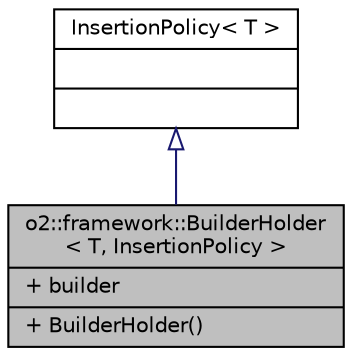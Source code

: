 digraph "o2::framework::BuilderHolder&lt; T, InsertionPolicy &gt;"
{
 // INTERACTIVE_SVG=YES
  bgcolor="transparent";
  edge [fontname="Helvetica",fontsize="10",labelfontname="Helvetica",labelfontsize="10"];
  node [fontname="Helvetica",fontsize="10",shape=record];
  Node0 [label="{o2::framework::BuilderHolder\l\< T, InsertionPolicy \>\n|+ builder\l|+ BuilderHolder()\l}",height=0.2,width=0.4,color="black", fillcolor="grey75", style="filled", fontcolor="black"];
  Node1 -> Node0 [dir="back",color="midnightblue",fontsize="10",style="solid",arrowtail="onormal",fontname="Helvetica"];
  Node1 [label="{InsertionPolicy\< T \>\n||}",height=0.2,width=0.4,color="black",URL="$db/d33/classInsertionPolicy.html"];
}
